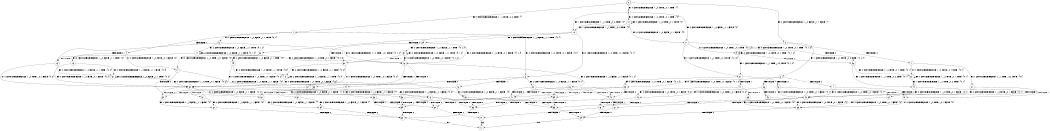 digraph BCG {
size = "7, 10.5";
center = TRUE;
node [shape = circle];
0 [peripheries = 2];
0 -> 1 [label = "EX !1 !ATOMIC_EXCH_BRANCH (1, +1, TRUE, +0, 2, TRUE) !{}"];
0 -> 2 [label = "EX !2 !ATOMIC_EXCH_BRANCH (1, +0, FALSE, +1, 1, FALSE) !{}"];
0 -> 3 [label = "EX !0 !ATOMIC_EXCH_BRANCH (1, +0, TRUE, +0, 1, TRUE) !{}"];
1 -> 4 [label = "TERMINATE !1"];
1 -> 5 [label = "EX !2 !ATOMIC_EXCH_BRANCH (1, +0, FALSE, +1, 1, TRUE) !{0, 1}"];
1 -> 6 [label = "EX !0 !ATOMIC_EXCH_BRANCH (1, +0, TRUE, +0, 1, FALSE) !{0, 1}"];
2 -> 7 [label = "TERMINATE !2"];
2 -> 8 [label = "EX !1 !ATOMIC_EXCH_BRANCH (1, +1, TRUE, +0, 2, TRUE) !{0, 1, 2}"];
2 -> 9 [label = "EX !0 !ATOMIC_EXCH_BRANCH (1, +0, TRUE, +0, 1, TRUE) !{0, 1, 2}"];
3 -> 10 [label = "EX !1 !ATOMIC_EXCH_BRANCH (1, +1, TRUE, +0, 2, TRUE) !{0}"];
3 -> 11 [label = "EX !2 !ATOMIC_EXCH_BRANCH (1, +0, FALSE, +1, 1, FALSE) !{0}"];
3 -> 12 [label = "EX !0 !ATOMIC_EXCH_BRANCH (1, +0, TRUE, +0, 1, TRUE) !{0}"];
4 -> 13 [label = "EX !2 !ATOMIC_EXCH_BRANCH (1, +0, FALSE, +1, 1, TRUE) !{0}"];
4 -> 14 [label = "EX !0 !ATOMIC_EXCH_BRANCH (1, +0, TRUE, +0, 1, FALSE) !{0}"];
5 -> 15 [label = "TERMINATE !1"];
5 -> 16 [label = "EX !0 !ATOMIC_EXCH_BRANCH (1, +0, TRUE, +0, 1, FALSE) !{0, 1, 2}"];
5 -> 17 [label = "EX !2 !ATOMIC_EXCH_BRANCH (1, +0, FALSE, +1, 1, TRUE) !{0, 1, 2}"];
6 -> 18 [label = "TERMINATE !1"];
6 -> 19 [label = "TERMINATE !0"];
6 -> 20 [label = "EX !2 !ATOMIC_EXCH_BRANCH (1, +0, FALSE, +1, 1, FALSE) !{0, 1}"];
7 -> 21 [label = "EX !1 !ATOMIC_EXCH_BRANCH (1, +1, TRUE, +0, 2, TRUE) !{0, 1}"];
7 -> 22 [label = "EX !0 !ATOMIC_EXCH_BRANCH (1, +0, TRUE, +0, 1, TRUE) !{0, 1}"];
8 -> 23 [label = "TERMINATE !1"];
8 -> 24 [label = "TERMINATE !2"];
8 -> 25 [label = "EX !0 !ATOMIC_EXCH_BRANCH (1, +0, TRUE, +0, 1, FALSE) !{0, 1, 2}"];
9 -> 26 [label = "TERMINATE !2"];
9 -> 27 [label = "EX !1 !ATOMIC_EXCH_BRANCH (1, +1, TRUE, +0, 2, TRUE) !{0, 1, 2}"];
9 -> 9 [label = "EX !0 !ATOMIC_EXCH_BRANCH (1, +0, TRUE, +0, 1, TRUE) !{0, 1, 2}"];
10 -> 28 [label = "TERMINATE !1"];
10 -> 29 [label = "EX !2 !ATOMIC_EXCH_BRANCH (1, +0, FALSE, +1, 1, TRUE) !{0, 1}"];
10 -> 6 [label = "EX !0 !ATOMIC_EXCH_BRANCH (1, +0, TRUE, +0, 1, FALSE) !{0, 1}"];
11 -> 26 [label = "TERMINATE !2"];
11 -> 27 [label = "EX !1 !ATOMIC_EXCH_BRANCH (1, +1, TRUE, +0, 2, TRUE) !{0, 1, 2}"];
11 -> 9 [label = "EX !0 !ATOMIC_EXCH_BRANCH (1, +0, TRUE, +0, 1, TRUE) !{0, 1, 2}"];
12 -> 10 [label = "EX !1 !ATOMIC_EXCH_BRANCH (1, +1, TRUE, +0, 2, TRUE) !{0}"];
12 -> 11 [label = "EX !2 !ATOMIC_EXCH_BRANCH (1, +0, FALSE, +1, 1, FALSE) !{0}"];
12 -> 12 [label = "EX !0 !ATOMIC_EXCH_BRANCH (1, +0, TRUE, +0, 1, TRUE) !{0}"];
13 -> 30 [label = "EX !0 !ATOMIC_EXCH_BRANCH (1, +0, TRUE, +0, 1, FALSE) !{0, 2}"];
13 -> 31 [label = "EX !2 !ATOMIC_EXCH_BRANCH (1, +0, FALSE, +1, 1, TRUE) !{0, 2}"];
14 -> 32 [label = "TERMINATE !0"];
14 -> 33 [label = "EX !2 !ATOMIC_EXCH_BRANCH (1, +0, FALSE, +1, 1, FALSE) !{0}"];
15 -> 30 [label = "EX !0 !ATOMIC_EXCH_BRANCH (1, +0, TRUE, +0, 1, FALSE) !{0, 2}"];
15 -> 31 [label = "EX !2 !ATOMIC_EXCH_BRANCH (1, +0, FALSE, +1, 1, TRUE) !{0, 2}"];
16 -> 34 [label = "TERMINATE !1"];
16 -> 35 [label = "TERMINATE !0"];
16 -> 36 [label = "EX !2 !ATOMIC_EXCH_BRANCH (1, +0, FALSE, +1, 1, FALSE) !{0, 1, 2}"];
17 -> 15 [label = "TERMINATE !1"];
17 -> 16 [label = "EX !0 !ATOMIC_EXCH_BRANCH (1, +0, TRUE, +0, 1, FALSE) !{0, 1, 2}"];
17 -> 17 [label = "EX !2 !ATOMIC_EXCH_BRANCH (1, +0, FALSE, +1, 1, TRUE) !{0, 1, 2}"];
18 -> 32 [label = "TERMINATE !0"];
18 -> 33 [label = "EX !2 !ATOMIC_EXCH_BRANCH (1, +0, FALSE, +1, 1, FALSE) !{0}"];
19 -> 37 [label = "TERMINATE !1"];
19 -> 38 [label = "EX !2 !ATOMIC_EXCH_BRANCH (1, +0, FALSE, +1, 1, FALSE) !{1}"];
20 -> 39 [label = "TERMINATE !1"];
20 -> 40 [label = "TERMINATE !2"];
20 -> 41 [label = "TERMINATE !0"];
21 -> 42 [label = "TERMINATE !1"];
21 -> 43 [label = "EX !0 !ATOMIC_EXCH_BRANCH (1, +0, TRUE, +0, 1, FALSE) !{0, 1}"];
22 -> 44 [label = "EX !1 !ATOMIC_EXCH_BRANCH (1, +1, TRUE, +0, 2, TRUE) !{0, 1}"];
22 -> 22 [label = "EX !0 !ATOMIC_EXCH_BRANCH (1, +0, TRUE, +0, 1, TRUE) !{0, 1}"];
23 -> 45 [label = "TERMINATE !2"];
23 -> 46 [label = "EX !0 !ATOMIC_EXCH_BRANCH (1, +0, TRUE, +0, 1, FALSE) !{0, 2}"];
24 -> 42 [label = "TERMINATE !1"];
24 -> 43 [label = "EX !0 !ATOMIC_EXCH_BRANCH (1, +0, TRUE, +0, 1, FALSE) !{0, 1}"];
25 -> 39 [label = "TERMINATE !1"];
25 -> 40 [label = "TERMINATE !2"];
25 -> 41 [label = "TERMINATE !0"];
26 -> 44 [label = "EX !1 !ATOMIC_EXCH_BRANCH (1, +1, TRUE, +0, 2, TRUE) !{0, 1}"];
26 -> 22 [label = "EX !0 !ATOMIC_EXCH_BRANCH (1, +0, TRUE, +0, 1, TRUE) !{0, 1}"];
27 -> 47 [label = "TERMINATE !1"];
27 -> 48 [label = "TERMINATE !2"];
27 -> 25 [label = "EX !0 !ATOMIC_EXCH_BRANCH (1, +0, TRUE, +0, 1, FALSE) !{0, 1, 2}"];
28 -> 49 [label = "EX !2 !ATOMIC_EXCH_BRANCH (1, +0, FALSE, +1, 1, TRUE) !{0}"];
28 -> 14 [label = "EX !0 !ATOMIC_EXCH_BRANCH (1, +0, TRUE, +0, 1, FALSE) !{0}"];
29 -> 50 [label = "TERMINATE !1"];
29 -> 51 [label = "EX !2 !ATOMIC_EXCH_BRANCH (1, +0, FALSE, +1, 1, TRUE) !{0, 1, 2}"];
29 -> 16 [label = "EX !0 !ATOMIC_EXCH_BRANCH (1, +0, TRUE, +0, 1, FALSE) !{0, 1, 2}"];
30 -> 52 [label = "TERMINATE !0"];
30 -> 53 [label = "EX !2 !ATOMIC_EXCH_BRANCH (1, +0, FALSE, +1, 1, FALSE) !{0, 2}"];
31 -> 30 [label = "EX !0 !ATOMIC_EXCH_BRANCH (1, +0, TRUE, +0, 1, FALSE) !{0, 2}"];
31 -> 31 [label = "EX !2 !ATOMIC_EXCH_BRANCH (1, +0, FALSE, +1, 1, TRUE) !{0, 2}"];
32 -> 54 [label = "EX !2 !ATOMIC_EXCH_BRANCH (1, +0, FALSE, +1, 1, FALSE) !{}"];
33 -> 55 [label = "TERMINATE !2"];
33 -> 56 [label = "TERMINATE !0"];
34 -> 52 [label = "TERMINATE !0"];
34 -> 53 [label = "EX !2 !ATOMIC_EXCH_BRANCH (1, +0, FALSE, +1, 1, FALSE) !{0, 2}"];
35 -> 57 [label = "TERMINATE !1"];
35 -> 58 [label = "EX !2 !ATOMIC_EXCH_BRANCH (1, +0, FALSE, +1, 1, FALSE) !{1, 2}"];
36 -> 39 [label = "TERMINATE !1"];
36 -> 40 [label = "TERMINATE !2"];
36 -> 41 [label = "TERMINATE !0"];
37 -> 54 [label = "EX !2 !ATOMIC_EXCH_BRANCH (1, +0, FALSE, +1, 1, FALSE) !{}"];
38 -> 59 [label = "TERMINATE !1"];
38 -> 60 [label = "TERMINATE !2"];
39 -> 55 [label = "TERMINATE !2"];
39 -> 56 [label = "TERMINATE !0"];
40 -> 61 [label = "TERMINATE !1"];
40 -> 62 [label = "TERMINATE !0"];
41 -> 59 [label = "TERMINATE !1"];
41 -> 60 [label = "TERMINATE !2"];
42 -> 63 [label = "EX !0 !ATOMIC_EXCH_BRANCH (1, +0, TRUE, +0, 1, FALSE) !{0}"];
43 -> 61 [label = "TERMINATE !1"];
43 -> 62 [label = "TERMINATE !0"];
44 -> 64 [label = "TERMINATE !1"];
44 -> 43 [label = "EX !0 !ATOMIC_EXCH_BRANCH (1, +0, TRUE, +0, 1, FALSE) !{0, 1}"];
45 -> 63 [label = "EX !0 !ATOMIC_EXCH_BRANCH (1, +0, TRUE, +0, 1, FALSE) !{0}"];
46 -> 55 [label = "TERMINATE !2"];
46 -> 56 [label = "TERMINATE !0"];
47 -> 65 [label = "TERMINATE !2"];
47 -> 46 [label = "EX !0 !ATOMIC_EXCH_BRANCH (1, +0, TRUE, +0, 1, FALSE) !{0, 2}"];
48 -> 64 [label = "TERMINATE !1"];
48 -> 43 [label = "EX !0 !ATOMIC_EXCH_BRANCH (1, +0, TRUE, +0, 1, FALSE) !{0, 1}"];
49 -> 66 [label = "EX !2 !ATOMIC_EXCH_BRANCH (1, +0, FALSE, +1, 1, TRUE) !{0, 2}"];
49 -> 30 [label = "EX !0 !ATOMIC_EXCH_BRANCH (1, +0, TRUE, +0, 1, FALSE) !{0, 2}"];
50 -> 66 [label = "EX !2 !ATOMIC_EXCH_BRANCH (1, +0, FALSE, +1, 1, TRUE) !{0, 2}"];
50 -> 30 [label = "EX !0 !ATOMIC_EXCH_BRANCH (1, +0, TRUE, +0, 1, FALSE) !{0, 2}"];
51 -> 50 [label = "TERMINATE !1"];
51 -> 51 [label = "EX !2 !ATOMIC_EXCH_BRANCH (1, +0, FALSE, +1, 1, TRUE) !{0, 1, 2}"];
51 -> 16 [label = "EX !0 !ATOMIC_EXCH_BRANCH (1, +0, TRUE, +0, 1, FALSE) !{0, 1, 2}"];
52 -> 67 [label = "EX !2 !ATOMIC_EXCH_BRANCH (1, +0, FALSE, +1, 1, FALSE) !{2}"];
53 -> 55 [label = "TERMINATE !2"];
53 -> 56 [label = "TERMINATE !0"];
54 -> 68 [label = "TERMINATE !2"];
55 -> 69 [label = "TERMINATE !0"];
56 -> 68 [label = "TERMINATE !2"];
57 -> 67 [label = "EX !2 !ATOMIC_EXCH_BRANCH (1, +0, FALSE, +1, 1, FALSE) !{2}"];
58 -> 59 [label = "TERMINATE !1"];
58 -> 60 [label = "TERMINATE !2"];
59 -> 68 [label = "TERMINATE !2"];
60 -> 70 [label = "TERMINATE !1"];
61 -> 69 [label = "TERMINATE !0"];
62 -> 70 [label = "TERMINATE !1"];
63 -> 69 [label = "TERMINATE !0"];
64 -> 63 [label = "EX !0 !ATOMIC_EXCH_BRANCH (1, +0, TRUE, +0, 1, FALSE) !{0}"];
65 -> 63 [label = "EX !0 !ATOMIC_EXCH_BRANCH (1, +0, TRUE, +0, 1, FALSE) !{0}"];
66 -> 66 [label = "EX !2 !ATOMIC_EXCH_BRANCH (1, +0, FALSE, +1, 1, TRUE) !{0, 2}"];
66 -> 30 [label = "EX !0 !ATOMIC_EXCH_BRANCH (1, +0, TRUE, +0, 1, FALSE) !{0, 2}"];
67 -> 68 [label = "TERMINATE !2"];
68 -> 71 [label = "exit"];
69 -> 71 [label = "exit"];
70 -> 71 [label = "exit"];
}
